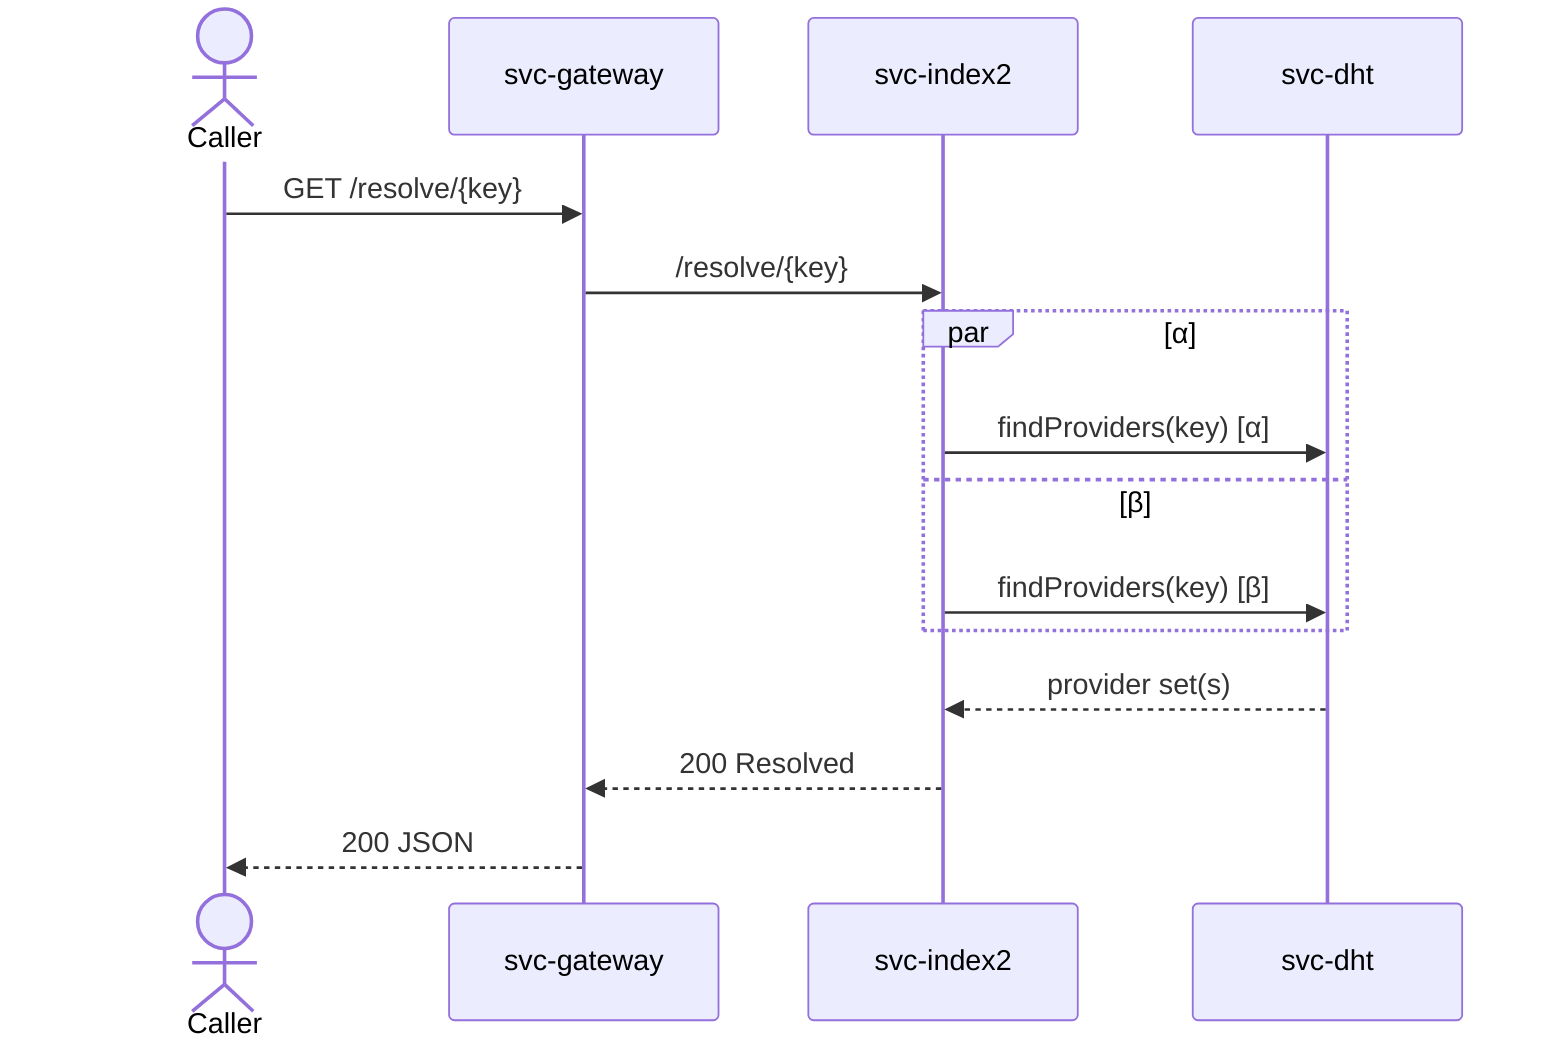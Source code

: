 sequenceDiagram
  actor Caller
  participant GW as svc-gateway
  participant IDX as svc-index2
  participant DHT as svc-dht
  Caller->>GW: GET /resolve/{key}
  GW->>IDX: /resolve/{key}
  par α
    IDX->>DHT: findProviders(key) [α]
  and β
    IDX->>DHT: findProviders(key) [β]
  end
  DHT-->>IDX: provider set(s)
  IDX-->>GW: 200 Resolved
  GW-->>Caller: 200 JSON